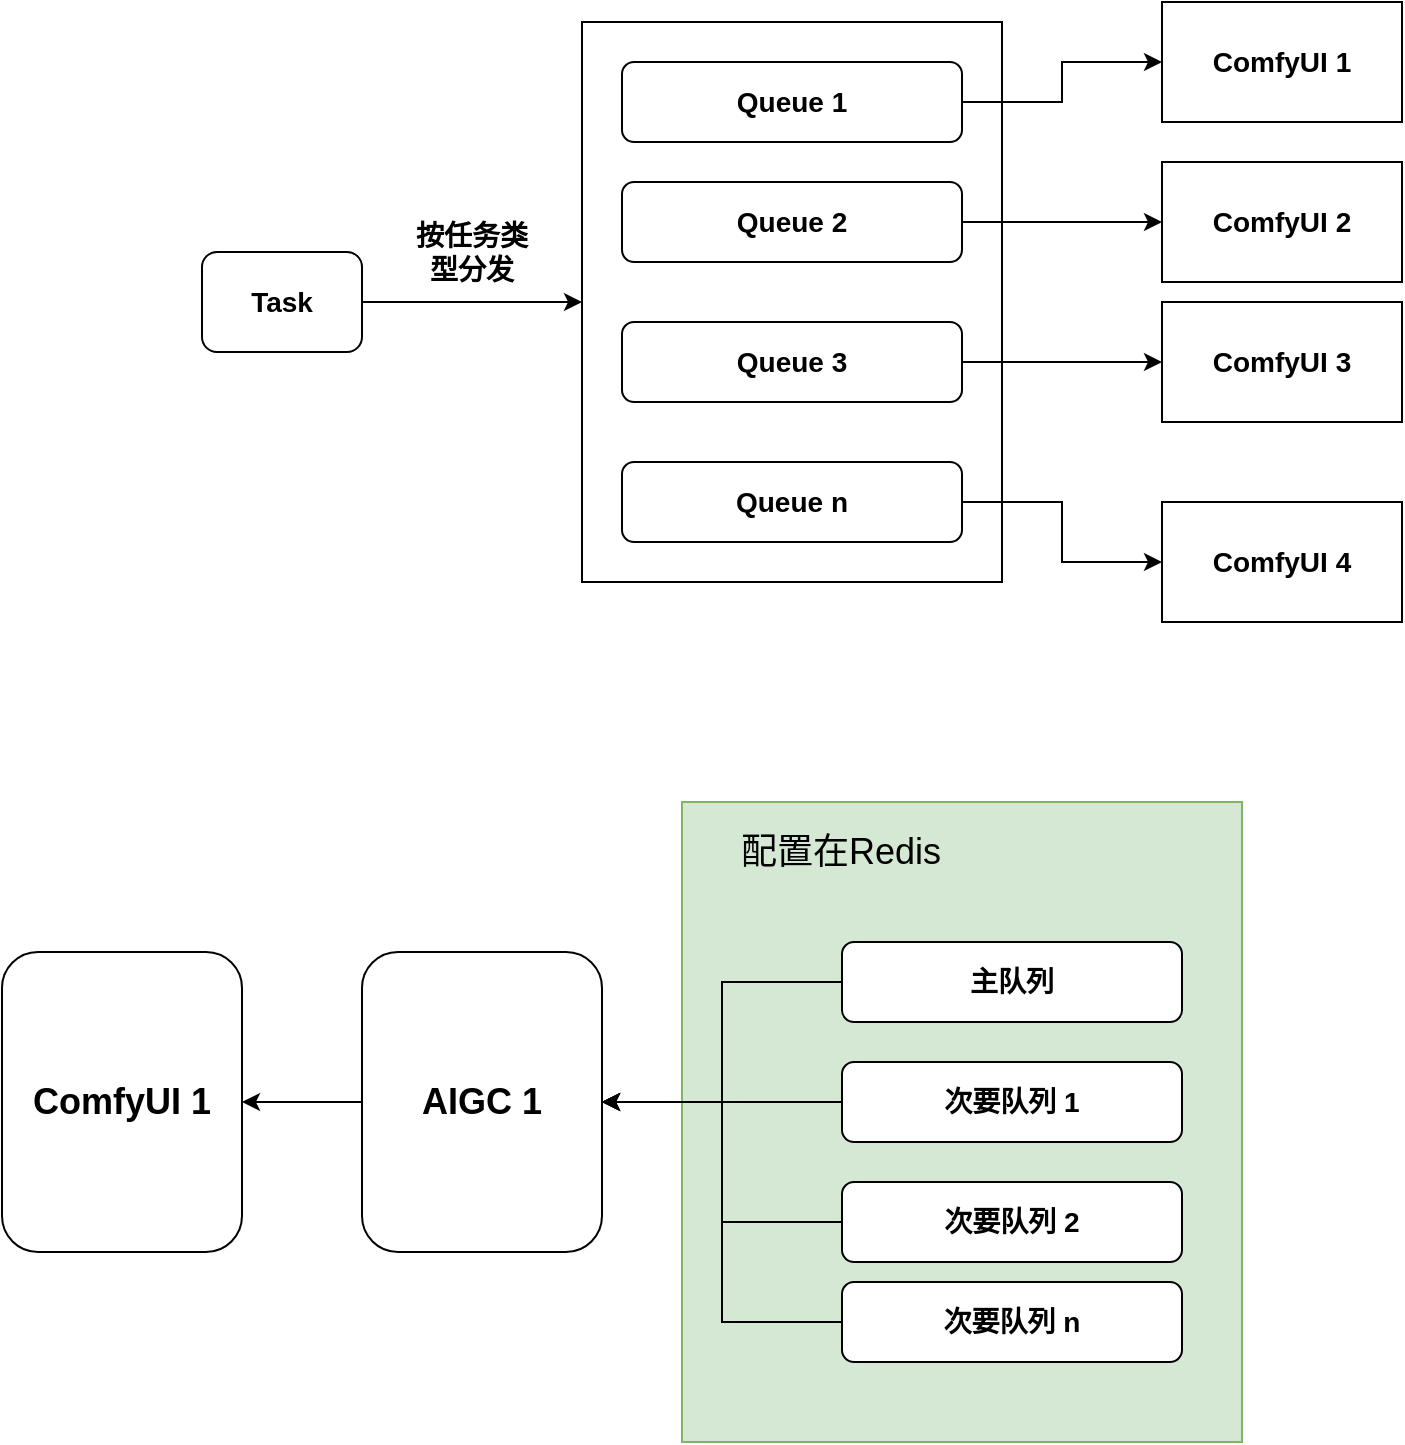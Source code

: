 <mxfile version="26.0.16">
  <diagram name="第 1 页" id="aslpY7t4ISPW0DgNJfen">
    <mxGraphModel dx="994" dy="507" grid="1" gridSize="10" guides="1" tooltips="1" connect="1" arrows="1" fold="1" page="1" pageScale="1" pageWidth="827" pageHeight="1169" math="0" shadow="0">
      <root>
        <mxCell id="0" />
        <mxCell id="1" parent="0" />
        <mxCell id="swOD4NW9fzwGlJNLQlUq-28" value="" style="rounded=0;whiteSpace=wrap;html=1;fillColor=#d5e8d4;strokeColor=#82b366;" vertex="1" parent="1">
          <mxGeometry x="390" y="510" width="280" height="320" as="geometry" />
        </mxCell>
        <mxCell id="swOD4NW9fzwGlJNLQlUq-4" style="edgeStyle=orthogonalEdgeStyle;rounded=0;orthogonalLoop=1;jettySize=auto;html=1;entryX=0;entryY=0.5;entryDx=0;entryDy=0;" edge="1" parent="1" source="swOD4NW9fzwGlJNLQlUq-1" target="swOD4NW9fzwGlJNLQlUq-3">
          <mxGeometry relative="1" as="geometry" />
        </mxCell>
        <mxCell id="swOD4NW9fzwGlJNLQlUq-1" value="&lt;font style=&quot;font-size: 14px;&quot;&gt;&lt;b&gt;Task&lt;/b&gt;&lt;/font&gt;" style="rounded=1;whiteSpace=wrap;html=1;" vertex="1" parent="1">
          <mxGeometry x="150" y="235" width="80" height="50" as="geometry" />
        </mxCell>
        <mxCell id="swOD4NW9fzwGlJNLQlUq-3" value="" style="rounded=0;whiteSpace=wrap;html=1;" vertex="1" parent="1">
          <mxGeometry x="340" y="120" width="210" height="280" as="geometry" />
        </mxCell>
        <mxCell id="swOD4NW9fzwGlJNLQlUq-5" value="&lt;b&gt;&lt;font style=&quot;font-size: 14px;&quot;&gt;按任务类型分发&lt;/font&gt;&lt;/b&gt;" style="text;html=1;align=center;verticalAlign=middle;whiteSpace=wrap;rounded=0;" vertex="1" parent="1">
          <mxGeometry x="250" y="220" width="70" height="30" as="geometry" />
        </mxCell>
        <mxCell id="swOD4NW9fzwGlJNLQlUq-15" style="edgeStyle=orthogonalEdgeStyle;rounded=0;orthogonalLoop=1;jettySize=auto;html=1;entryX=0;entryY=0.5;entryDx=0;entryDy=0;" edge="1" parent="1" source="swOD4NW9fzwGlJNLQlUq-6" target="swOD4NW9fzwGlJNLQlUq-10">
          <mxGeometry relative="1" as="geometry" />
        </mxCell>
        <mxCell id="swOD4NW9fzwGlJNLQlUq-6" value="&lt;b&gt;&lt;font style=&quot;font-size: 14px;&quot;&gt;Queue 1&lt;/font&gt;&lt;/b&gt;" style="rounded=1;whiteSpace=wrap;html=1;" vertex="1" parent="1">
          <mxGeometry x="360" y="140" width="170" height="40" as="geometry" />
        </mxCell>
        <mxCell id="swOD4NW9fzwGlJNLQlUq-16" style="edgeStyle=orthogonalEdgeStyle;rounded=0;orthogonalLoop=1;jettySize=auto;html=1;" edge="1" parent="1" source="swOD4NW9fzwGlJNLQlUq-7" target="swOD4NW9fzwGlJNLQlUq-11">
          <mxGeometry relative="1" as="geometry" />
        </mxCell>
        <mxCell id="swOD4NW9fzwGlJNLQlUq-7" value="&lt;b&gt;&lt;font style=&quot;font-size: 14px;&quot;&gt;Queue 2&lt;/font&gt;&lt;/b&gt;" style="rounded=1;whiteSpace=wrap;html=1;" vertex="1" parent="1">
          <mxGeometry x="360" y="200" width="170" height="40" as="geometry" />
        </mxCell>
        <mxCell id="swOD4NW9fzwGlJNLQlUq-17" style="edgeStyle=orthogonalEdgeStyle;rounded=0;orthogonalLoop=1;jettySize=auto;html=1;entryX=0;entryY=0.5;entryDx=0;entryDy=0;" edge="1" parent="1" source="swOD4NW9fzwGlJNLQlUq-8" target="swOD4NW9fzwGlJNLQlUq-12">
          <mxGeometry relative="1" as="geometry" />
        </mxCell>
        <mxCell id="swOD4NW9fzwGlJNLQlUq-8" value="&lt;b&gt;&lt;font style=&quot;font-size: 14px;&quot;&gt;Queue 3&lt;/font&gt;&lt;/b&gt;" style="rounded=1;whiteSpace=wrap;html=1;" vertex="1" parent="1">
          <mxGeometry x="360" y="270" width="170" height="40" as="geometry" />
        </mxCell>
        <mxCell id="swOD4NW9fzwGlJNLQlUq-18" style="edgeStyle=orthogonalEdgeStyle;rounded=0;orthogonalLoop=1;jettySize=auto;html=1;entryX=0;entryY=0.5;entryDx=0;entryDy=0;" edge="1" parent="1" source="swOD4NW9fzwGlJNLQlUq-9" target="swOD4NW9fzwGlJNLQlUq-13">
          <mxGeometry relative="1" as="geometry" />
        </mxCell>
        <mxCell id="swOD4NW9fzwGlJNLQlUq-9" value="&lt;b&gt;&lt;font style=&quot;font-size: 14px;&quot;&gt;Queue n&lt;/font&gt;&lt;/b&gt;" style="rounded=1;whiteSpace=wrap;html=1;" vertex="1" parent="1">
          <mxGeometry x="360" y="340" width="170" height="40" as="geometry" />
        </mxCell>
        <mxCell id="swOD4NW9fzwGlJNLQlUq-10" value="&lt;b&gt;&lt;font style=&quot;font-size: 14px;&quot;&gt;ComfyUI 1&lt;/font&gt;&lt;/b&gt;" style="rounded=0;whiteSpace=wrap;html=1;" vertex="1" parent="1">
          <mxGeometry x="630" y="110" width="120" height="60" as="geometry" />
        </mxCell>
        <mxCell id="swOD4NW9fzwGlJNLQlUq-11" value="&lt;b&gt;&lt;font style=&quot;font-size: 14px;&quot;&gt;ComfyUI 2&lt;/font&gt;&lt;/b&gt;" style="rounded=0;whiteSpace=wrap;html=1;" vertex="1" parent="1">
          <mxGeometry x="630" y="190" width="120" height="60" as="geometry" />
        </mxCell>
        <mxCell id="swOD4NW9fzwGlJNLQlUq-12" value="&lt;b&gt;&lt;font style=&quot;font-size: 14px;&quot;&gt;ComfyUI 3&lt;/font&gt;&lt;/b&gt;" style="rounded=0;whiteSpace=wrap;html=1;" vertex="1" parent="1">
          <mxGeometry x="630" y="260" width="120" height="60" as="geometry" />
        </mxCell>
        <mxCell id="swOD4NW9fzwGlJNLQlUq-13" value="&lt;b&gt;&lt;font style=&quot;font-size: 14px;&quot;&gt;ComfyUI 4&lt;/font&gt;&lt;/b&gt;" style="rounded=0;whiteSpace=wrap;html=1;" vertex="1" parent="1">
          <mxGeometry x="630" y="360" width="120" height="60" as="geometry" />
        </mxCell>
        <mxCell id="swOD4NW9fzwGlJNLQlUq-24" style="edgeStyle=orthogonalEdgeStyle;rounded=0;orthogonalLoop=1;jettySize=auto;html=1;" edge="1" parent="1" source="swOD4NW9fzwGlJNLQlUq-19" target="swOD4NW9fzwGlJNLQlUq-22">
          <mxGeometry relative="1" as="geometry" />
        </mxCell>
        <mxCell id="swOD4NW9fzwGlJNLQlUq-19" value="&lt;font style=&quot;font-size: 18px;&quot;&gt;&lt;b&gt;AIGC 1&lt;/b&gt;&lt;/font&gt;" style="rounded=1;whiteSpace=wrap;html=1;" vertex="1" parent="1">
          <mxGeometry x="230" y="585" width="120" height="150" as="geometry" />
        </mxCell>
        <mxCell id="swOD4NW9fzwGlJNLQlUq-25" style="edgeStyle=orthogonalEdgeStyle;rounded=0;orthogonalLoop=1;jettySize=auto;html=1;entryX=1;entryY=0.5;entryDx=0;entryDy=0;" edge="1" parent="1" source="swOD4NW9fzwGlJNLQlUq-20" target="swOD4NW9fzwGlJNLQlUq-19">
          <mxGeometry relative="1" as="geometry" />
        </mxCell>
        <mxCell id="swOD4NW9fzwGlJNLQlUq-20" value="&lt;b&gt;&lt;font style=&quot;font-size: 14px;&quot;&gt;主队列&lt;/font&gt;&lt;/b&gt;" style="rounded=1;whiteSpace=wrap;html=1;" vertex="1" parent="1">
          <mxGeometry x="470" y="580" width="170" height="40" as="geometry" />
        </mxCell>
        <mxCell id="swOD4NW9fzwGlJNLQlUq-26" style="edgeStyle=orthogonalEdgeStyle;rounded=0;orthogonalLoop=1;jettySize=auto;html=1;entryX=1;entryY=0.5;entryDx=0;entryDy=0;" edge="1" parent="1" source="swOD4NW9fzwGlJNLQlUq-21" target="swOD4NW9fzwGlJNLQlUq-19">
          <mxGeometry relative="1" as="geometry" />
        </mxCell>
        <mxCell id="swOD4NW9fzwGlJNLQlUq-21" value="&lt;b&gt;&lt;font style=&quot;font-size: 14px;&quot;&gt;次要队列 1&lt;/font&gt;&lt;/b&gt;" style="rounded=1;whiteSpace=wrap;html=1;" vertex="1" parent="1">
          <mxGeometry x="470" y="640" width="170" height="40" as="geometry" />
        </mxCell>
        <mxCell id="swOD4NW9fzwGlJNLQlUq-22" value="&lt;font style=&quot;font-size: 18px;&quot;&gt;&lt;b&gt;ComfyUI 1&lt;/b&gt;&lt;/font&gt;" style="rounded=1;whiteSpace=wrap;html=1;" vertex="1" parent="1">
          <mxGeometry x="50" y="585" width="120" height="150" as="geometry" />
        </mxCell>
        <mxCell id="swOD4NW9fzwGlJNLQlUq-27" style="edgeStyle=orthogonalEdgeStyle;rounded=0;orthogonalLoop=1;jettySize=auto;html=1;entryX=1;entryY=0.5;entryDx=0;entryDy=0;" edge="1" parent="1" source="swOD4NW9fzwGlJNLQlUq-23" target="swOD4NW9fzwGlJNLQlUq-19">
          <mxGeometry relative="1" as="geometry" />
        </mxCell>
        <mxCell id="swOD4NW9fzwGlJNLQlUq-23" value="&lt;b&gt;&lt;font style=&quot;font-size: 14px;&quot;&gt;次要队列 2&lt;/font&gt;&lt;/b&gt;" style="rounded=1;whiteSpace=wrap;html=1;" vertex="1" parent="1">
          <mxGeometry x="470" y="700" width="170" height="40" as="geometry" />
        </mxCell>
        <mxCell id="swOD4NW9fzwGlJNLQlUq-29" value="&lt;font style=&quot;font-size: 18px;&quot;&gt;配置在Redis&amp;nbsp;&lt;/font&gt;" style="text;html=1;align=center;verticalAlign=middle;whiteSpace=wrap;rounded=0;" vertex="1" parent="1">
          <mxGeometry x="414" y="520" width="116" height="30" as="geometry" />
        </mxCell>
        <mxCell id="swOD4NW9fzwGlJNLQlUq-31" style="edgeStyle=orthogonalEdgeStyle;rounded=0;orthogonalLoop=1;jettySize=auto;html=1;entryX=1;entryY=0.5;entryDx=0;entryDy=0;" edge="1" parent="1" source="swOD4NW9fzwGlJNLQlUq-30" target="swOD4NW9fzwGlJNLQlUq-19">
          <mxGeometry relative="1" as="geometry" />
        </mxCell>
        <mxCell id="swOD4NW9fzwGlJNLQlUq-30" value="&lt;b&gt;&lt;font style=&quot;font-size: 14px;&quot;&gt;次要队列 n&lt;/font&gt;&lt;/b&gt;" style="rounded=1;whiteSpace=wrap;html=1;" vertex="1" parent="1">
          <mxGeometry x="470" y="750" width="170" height="40" as="geometry" />
        </mxCell>
      </root>
    </mxGraphModel>
  </diagram>
</mxfile>
